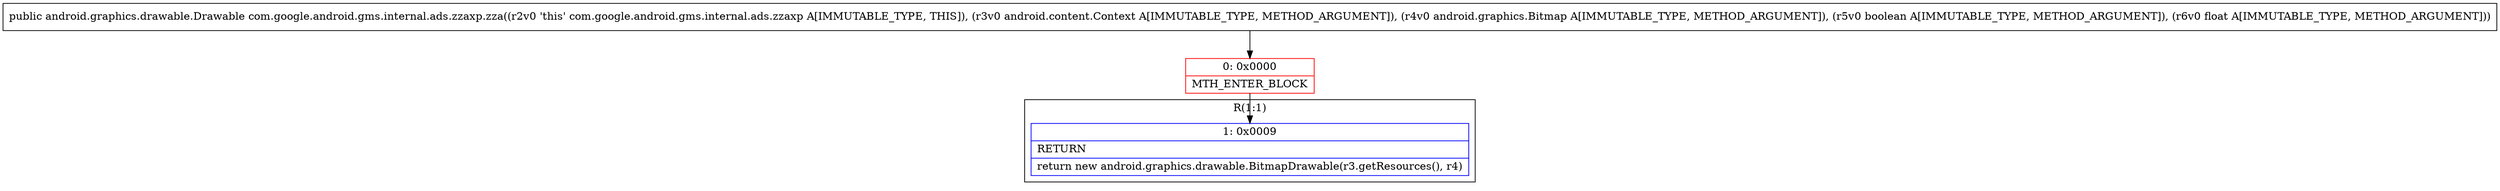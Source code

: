 digraph "CFG forcom.google.android.gms.internal.ads.zzaxp.zza(Landroid\/content\/Context;Landroid\/graphics\/Bitmap;ZF)Landroid\/graphics\/drawable\/Drawable;" {
subgraph cluster_Region_854691738 {
label = "R(1:1)";
node [shape=record,color=blue];
Node_1 [shape=record,label="{1\:\ 0x0009|RETURN\l|return new android.graphics.drawable.BitmapDrawable(r3.getResources(), r4)\l}"];
}
Node_0 [shape=record,color=red,label="{0\:\ 0x0000|MTH_ENTER_BLOCK\l}"];
MethodNode[shape=record,label="{public android.graphics.drawable.Drawable com.google.android.gms.internal.ads.zzaxp.zza((r2v0 'this' com.google.android.gms.internal.ads.zzaxp A[IMMUTABLE_TYPE, THIS]), (r3v0 android.content.Context A[IMMUTABLE_TYPE, METHOD_ARGUMENT]), (r4v0 android.graphics.Bitmap A[IMMUTABLE_TYPE, METHOD_ARGUMENT]), (r5v0 boolean A[IMMUTABLE_TYPE, METHOD_ARGUMENT]), (r6v0 float A[IMMUTABLE_TYPE, METHOD_ARGUMENT])) }"];
MethodNode -> Node_0;
Node_0 -> Node_1;
}

